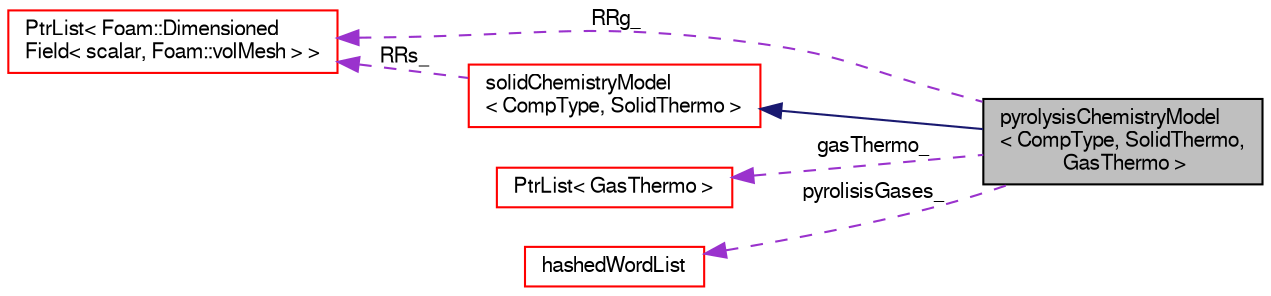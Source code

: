 digraph "pyrolysisChemistryModel&lt; CompType, SolidThermo, GasThermo &gt;"
{
  bgcolor="transparent";
  edge [fontname="FreeSans",fontsize="10",labelfontname="FreeSans",labelfontsize="10"];
  node [fontname="FreeSans",fontsize="10",shape=record];
  rankdir="LR";
  Node4 [label="pyrolysisChemistryModel\l\< CompType, SolidThermo,\l GasThermo \>",height=0.2,width=0.4,color="black", fillcolor="grey75", style="filled", fontcolor="black"];
  Node5 -> Node4 [dir="back",color="midnightblue",fontsize="10",style="solid",fontname="FreeSans"];
  Node5 [label="solidChemistryModel\l\< CompType, SolidThermo \>",height=0.2,width=0.4,color="red",URL="$a30194.html",tooltip="Extends base solid chemistry model by adding a thermo package, and ODE functions. Introduces chemistr..."];
  Node8 -> Node5 [dir="back",color="darkorchid3",fontsize="10",style="dashed",label=" RRs_" ,fontname="FreeSans"];
  Node8 [label="PtrList\< Foam::Dimensioned\lField\< scalar, Foam::volMesh \> \>",height=0.2,width=0.4,color="red",URL="$a25914.html"];
  Node8 -> Node4 [dir="back",color="darkorchid3",fontsize="10",style="dashed",label=" RRg_" ,fontname="FreeSans"];
  Node17 -> Node4 [dir="back",color="darkorchid3",fontsize="10",style="dashed",label=" gasThermo_" ,fontname="FreeSans"];
  Node17 [label="PtrList\< GasThermo \>",height=0.2,width=0.4,color="red",URL="$a25914.html"];
  Node18 -> Node4 [dir="back",color="darkorchid3",fontsize="10",style="dashed",label=" pyrolisisGases_" ,fontname="FreeSans"];
  Node18 [label="hashedWordList",height=0.2,width=0.4,color="red",URL="$a28242.html",tooltip="A wordList with hashed indices for faster lookup by name. "];
}
